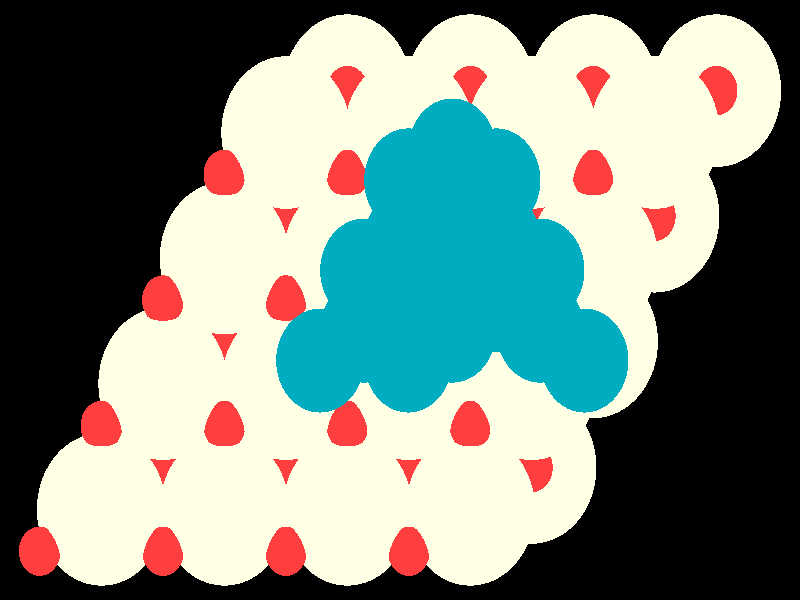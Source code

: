 #include "colors.inc"
#include "finish.inc"

global_settings {assumed_gamma 1 max_trace_level 6}
background {color White transmit 1.0}
camera {orthographic
  right -25.25*x up 16.05*y
  direction 1.00*z
  location <0,0,50.00> look_at <0,0,0>}
light_source {<  2.00,   3.00,  40.00> color White
  area_light <0.70, 0, 0>, <0, 0.70, 0>, 3, 3
  adaptive 1 jitter}

#declare simple = finish {phong 0.7}
#declare pale = finish {ambient 0.5 diffuse 0.85 roughness 0.001 specular 0.200 }
#declare intermediate = finish {ambient 0.3 diffuse 0.6 specular 0.1 roughness 0.04}
#declare vmd = finish {ambient 0.0 diffuse 0.65 phong 0.1 phong_size 40.0 specular 0.5 }
#declare jmol = finish {ambient 0.2 diffuse 0.6 specular 1 roughness 0.001 metallic}
#declare ase2 = finish {ambient 0.05 brilliance 3 diffuse 0.6 metallic specular 0.7 roughness 0.04 reflection 0.15}
#declare ase3 = finish {ambient 0.15 brilliance 2 diffuse 0.6 metallic specular 1.0 roughness 0.001 reflection 0.0}
#declare glass = finish {ambient 0.05 diffuse 0.3 specular 1.0 roughness 0.001}
#declare glass2 = finish {ambient 0.01 diffuse 0.3 specular 1.0 reflection 0.25 roughness 0.001}
#declare Rcell = 0.020;
#declare Rbond = 0.100;

#macro atom(LOC, R, COL, TRANS, FIN)
  sphere{LOC, R texture{pigment{color COL transmit TRANS} finish{FIN}}}
#end
#macro constrain(LOC, R, COL, TRANS FIN)
union{torus{R, Rcell rotate 45*z texture{pigment{color COL transmit TRANS} finish{FIN}}}
      torus{R, Rcell rotate -45*z texture{pigment{color COL transmit TRANS} finish{FIN}}}
      translate LOC}
#end

atom(<  9.99,   5.60, -12.79>, 2.04, rgb <1.00, 1.00, 0.78>, 0.0, ase3) // #0 
atom(<  8.04,   2.24, -12.79>, 2.04, rgb <1.00, 1.00, 0.78>, 0.0, ase3) // #1 
atom(<  6.10,   5.60, -12.79>, 2.04, rgb <1.00, 1.00, 0.78>, 0.0, ase3) // #2 
atom(<  4.16,   2.24, -12.79>, 2.04, rgb <1.00, 1.00, 0.78>, 0.0, ase3) // #3 
atom(<  4.16,   4.48, -11.99>, 0.66, rgb <1.00, 0.05, 0.05>, 0.0, ase3) // #4 
atom(<  8.04,   2.24, -10.41>, 0.66, rgb <1.00, 0.05, 0.05>, 0.0, ase3) // #5 
atom(<  2.22,   1.12, -11.99>, 0.66, rgb <1.00, 0.05, 0.05>, 0.0, ase3) // #6 
atom(<  9.99,   5.60, -10.41>, 0.66, rgb <1.00, 0.05, 0.05>, 0.0, ase3) // #7 
atom(<  8.04,   4.48, -11.99>, 0.66, rgb <1.00, 0.05, 0.05>, 0.0, ase3) // #8 
atom(<  4.16,   2.24, -10.41>, 0.66, rgb <1.00, 0.05, 0.05>, 0.0, ase3) // #9 
atom(<  6.10,   1.12, -11.99>, 0.66, rgb <1.00, 0.05, 0.05>, 0.0, ase3) // #10 
atom(<  6.10,   5.60, -10.41>, 0.66, rgb <1.00, 0.05, 0.05>, 0.0, ase3) // #11 
atom(<  2.22,   1.12,  -9.62>, 2.04, rgb <1.00, 1.00, 0.78>, 0.0, ase3) // #12 
atom(<  4.16,   4.48,  -9.62>, 2.04, rgb <1.00, 1.00, 0.78>, 0.0, ase3) // #13 
atom(<  6.10,   1.12,  -9.62>, 2.04, rgb <1.00, 1.00, 0.78>, 0.0, ase3) // #14 
atom(<  8.04,   4.48,  -9.62>, 2.04, rgb <1.00, 1.00, 0.78>, 0.0, ase3) // #15 
atom(<  4.16,   0.00,  -8.82>, 0.66, rgb <1.00, 0.05, 0.05>, 0.0, ase3) // #16 
atom(<  6.10,   3.36,  -8.82>, 0.66, rgb <1.00, 0.05, 0.05>, 0.0, ase3) // #17 
atom(<  0.28,   0.00,  -8.82>, 0.66, rgb <1.00, 0.05, 0.05>, 0.0, ase3) // #18 
atom(<  2.22,   3.36,  -8.82>, 0.66, rgb <1.00, 0.05, 0.05>, 0.0, ase3) // #19 
atom(<  6.10,  -1.12, -12.79>, 2.04, rgb <1.00, 1.00, 0.78>, 0.0, ase3) // #20 
atom(<  4.16,  -4.48, -12.79>, 2.04, rgb <1.00, 1.00, 0.78>, 0.0, ase3) // #21 
atom(<  2.22,  -1.12, -12.79>, 2.04, rgb <1.00, 1.00, 0.78>, 0.0, ase3) // #22 
atom(<  0.28,  -4.48, -12.79>, 2.04, rgb <1.00, 1.00, 0.78>, 0.0, ase3) // #23 
atom(<  0.28,  -2.24, -11.99>, 0.66, rgb <1.00, 0.05, 0.05>, 0.0, ase3) // #24 
atom(<  4.16,  -4.48, -10.41>, 0.66, rgb <1.00, 0.05, 0.05>, 0.0, ase3) // #25 
atom(< -1.66,  -5.60, -11.99>, 0.66, rgb <1.00, 0.05, 0.05>, 0.0, ase3) // #26 
atom(<  6.10,  -1.12, -10.41>, 0.66, rgb <1.00, 0.05, 0.05>, 0.0, ase3) // #27 
atom(<  4.16,  -2.24, -11.99>, 0.66, rgb <1.00, 0.05, 0.05>, 0.0, ase3) // #28 
atom(<  0.28,  -4.48, -10.41>, 0.66, rgb <1.00, 0.05, 0.05>, 0.0, ase3) // #29 
atom(<  2.22,  -5.60, -11.99>, 0.66, rgb <1.00, 0.05, 0.05>, 0.0, ase3) // #30 
atom(<  2.22,  -1.12, -10.41>, 0.66, rgb <1.00, 0.05, 0.05>, 0.0, ase3) // #31 
atom(< -1.66,  -5.60,  -9.62>, 2.04, rgb <1.00, 1.00, 0.78>, 0.0, ase3) // #32 
atom(<  0.28,  -2.24,  -9.62>, 2.04, rgb <1.00, 1.00, 0.78>, 0.0, ase3) // #33 
atom(<  2.22,  -5.60,  -9.62>, 2.04, rgb <1.00, 1.00, 0.78>, 0.0, ase3) // #34 
atom(<  4.16,  -2.24,  -9.62>, 2.04, rgb <1.00, 1.00, 0.78>, 0.0, ase3) // #35 
atom(<  0.28,  -6.72,  -8.82>, 0.66, rgb <1.00, 0.05, 0.05>, 0.0, ase3) // #36 
atom(<  2.22,  -3.36,  -8.82>, 0.66, rgb <1.00, 0.05, 0.05>, 0.0, ase3) // #37 
atom(< -3.60,  -6.72,  -8.82>, 0.66, rgb <1.00, 0.05, 0.05>, 0.0, ase3) // #38 
atom(< -1.66,  -3.36,  -8.82>, 0.66, rgb <1.00, 0.05, 0.05>, 0.0, ase3) // #39 
atom(<  2.22,   5.60, -12.79>, 2.04, rgb <1.00, 1.00, 0.78>, 0.0, ase3) // #40 
atom(<  0.28,   2.24, -12.79>, 2.04, rgb <1.00, 1.00, 0.78>, 0.0, ase3) // #41 
atom(< -1.66,   5.60, -12.79>, 2.04, rgb <1.00, 1.00, 0.78>, 0.0, ase3) // #42 
atom(< -3.60,   2.24, -12.79>, 2.04, rgb <1.00, 1.00, 0.78>, 0.0, ase3) // #43 
atom(< -3.60,   4.48, -11.99>, 0.66, rgb <1.00, 0.05, 0.05>, 0.0, ase3) // #44 
atom(<  0.28,   2.24, -10.41>, 0.66, rgb <1.00, 0.05, 0.05>, 0.0, ase3) // #45 
atom(< -5.54,   1.12, -11.99>, 0.66, rgb <1.00, 0.05, 0.05>, 0.0, ase3) // #46 
atom(<  2.22,   5.60, -10.41>, 0.66, rgb <1.00, 0.05, 0.05>, 0.0, ase3) // #47 
atom(<  0.28,   4.48, -11.99>, 0.66, rgb <1.00, 0.05, 0.05>, 0.0, ase3) // #48 
atom(< -3.60,   2.24, -10.41>, 0.66, rgb <1.00, 0.05, 0.05>, 0.0, ase3) // #49 
atom(< -1.66,   1.12, -11.99>, 0.66, rgb <1.00, 0.05, 0.05>, 0.0, ase3) // #50 
atom(< -1.66,   5.60, -10.41>, 0.66, rgb <1.00, 0.05, 0.05>, 0.0, ase3) // #51 
atom(< -5.54,   1.12,  -9.62>, 2.04, rgb <1.00, 1.00, 0.78>, 0.0, ase3) // #52 
atom(< -3.60,   4.48,  -9.62>, 2.04, rgb <1.00, 1.00, 0.78>, 0.0, ase3) // #53 
atom(< -1.66,   1.12,  -9.62>, 2.04, rgb <1.00, 1.00, 0.78>, 0.0, ase3) // #54 
atom(<  0.28,   4.48,  -9.62>, 2.04, rgb <1.00, 1.00, 0.78>, 0.0, ase3) // #55 
atom(< -3.60,   0.00,  -8.82>, 0.66, rgb <1.00, 0.05, 0.05>, 0.0, ase3) // #56 
atom(< -1.66,   3.36,  -8.82>, 0.66, rgb <1.00, 0.05, 0.05>, 0.0, ase3) // #57 
atom(< -7.48,   0.00,  -8.82>, 0.66, rgb <1.00, 0.05, 0.05>, 0.0, ase3) // #58 
atom(< -5.54,   3.36,  -8.82>, 0.66, rgb <1.00, 0.05, 0.05>, 0.0, ase3) // #59 
atom(< -1.66,  -1.12, -12.79>, 2.04, rgb <1.00, 1.00, 0.78>, 0.0, ase3) // #60 
atom(< -3.60,  -4.48, -12.79>, 2.04, rgb <1.00, 1.00, 0.78>, 0.0, ase3) // #61 
atom(< -5.54,  -1.12, -12.79>, 2.04, rgb <1.00, 1.00, 0.78>, 0.0, ase3) // #62 
atom(< -7.48,  -4.48, -12.79>, 2.04, rgb <1.00, 1.00, 0.78>, 0.0, ase3) // #63 
atom(< -7.48,  -2.24, -11.99>, 0.66, rgb <1.00, 0.05, 0.05>, 0.0, ase3) // #64 
atom(< -3.60,  -4.48, -10.41>, 0.66, rgb <1.00, 0.05, 0.05>, 0.0, ase3) // #65 
atom(< -9.42,  -5.60, -11.99>, 0.66, rgb <1.00, 0.05, 0.05>, 0.0, ase3) // #66 
atom(< -1.66,  -1.12, -10.41>, 0.66, rgb <1.00, 0.05, 0.05>, 0.0, ase3) // #67 
atom(< -3.60,  -2.24, -11.99>, 0.66, rgb <1.00, 0.05, 0.05>, 0.0, ase3) // #68 
atom(< -7.48,  -4.48, -10.41>, 0.66, rgb <1.00, 0.05, 0.05>, 0.0, ase3) // #69 
atom(< -5.54,  -5.60, -11.99>, 0.66, rgb <1.00, 0.05, 0.05>, 0.0, ase3) // #70 
atom(< -5.54,  -1.12, -10.41>, 0.66, rgb <1.00, 0.05, 0.05>, 0.0, ase3) // #71 
atom(< -9.42,  -5.60,  -9.62>, 2.04, rgb <1.00, 1.00, 0.78>, 0.0, ase3) // #72 
atom(< -7.48,  -2.24,  -9.62>, 2.04, rgb <1.00, 1.00, 0.78>, 0.0, ase3) // #73 
atom(< -5.54,  -5.60,  -9.62>, 2.04, rgb <1.00, 1.00, 0.78>, 0.0, ase3) // #74 
atom(< -3.60,  -2.24,  -9.62>, 2.04, rgb <1.00, 1.00, 0.78>, 0.0, ase3) // #75 
atom(< -7.48,  -6.72,  -8.82>, 0.66, rgb <1.00, 0.05, 0.05>, 0.0, ase3) // #76 
atom(< -5.54,  -3.36,  -8.82>, 0.66, rgb <1.00, 0.05, 0.05>, 0.0, ase3) // #77 
atom(<-11.37,  -6.72,  -8.82>, 0.66, rgb <1.00, 0.05, 0.05>, 0.0, ase3) // #78 
atom(< -9.42,  -3.36,  -8.82>, 0.66, rgb <1.00, 0.05, 0.05>, 0.0, ase3) // #79 
atom(<  1.65,   0.79,  -6.81>, 1.39, rgb <0.00, 0.41, 0.52>, 0.0, ase3) // #80 
atom(<  0.26,  -1.62,  -6.81>, 1.39, rgb <0.00, 0.41, 0.52>, 0.0, ase3) // #81 
atom(< -1.13,   0.79,  -6.81>, 1.39, rgb <0.00, 0.41, 0.52>, 0.0, ase3) // #82 
atom(<  3.04,   3.20,  -6.81>, 1.39, rgb <0.00, 0.41, 0.52>, 0.0, ase3) // #83 
atom(<  0.26,   3.20,  -6.81>, 1.39, rgb <0.00, 0.41, 0.52>, 0.0, ase3) // #84 
atom(<  4.43,   0.79,  -6.81>, 1.39, rgb <0.00, 0.41, 0.52>, 0.0, ase3) // #85 
atom(<  3.04,   1.59,  -4.54>, 1.39, rgb <0.00, 0.41, 0.52>, 0.0, ase3) // #86 
atom(<  1.65,  -0.82,  -4.54>, 1.39, rgb <0.00, 0.41, 0.52>, 0.0, ase3) // #87 
atom(<  0.26,   1.59,  -4.54>, 1.39, rgb <0.00, 0.41, 0.52>, 0.0, ase3) // #88 
atom(< -1.13,  -0.82,  -4.54>, 1.39, rgb <0.00, 0.41, 0.52>, 0.0, ase3) // #89 
atom(<  1.65,   4.00,  -4.54>, 1.39, rgb <0.00, 0.41, 0.52>, 0.0, ase3) // #90 
atom(< -2.52,  -1.62,  -6.81>, 1.39, rgb <0.00, 0.41, 0.52>, 0.0, ase3) // #91 
atom(<  4.43,  -0.82,  -4.54>, 1.39, rgb <0.00, 0.41, 0.52>, 0.0, ase3) // #92 
atom(<  5.82,  -1.62,  -6.81>, 1.39, rgb <0.00, 0.41, 0.52>, 0.0, ase3) // #93 
atom(<  3.04,  -0.01,  -2.27>, 1.39, rgb <0.00, 0.41, 0.52>, 0.0, ase3) // #94 
atom(<  1.65,   2.39,  -2.27>, 1.39, rgb <0.00, 0.41, 0.52>, 0.0, ase3) // #95 
atom(<  0.26,  -0.01,  -2.27>, 1.39, rgb <0.00, 0.41, 0.52>, 0.0, ase3) // #96 
atom(<  1.65,   0.79,   0.00>, 1.39, rgb <0.00, 0.41, 0.52>, 0.0, ase3) // #97 
